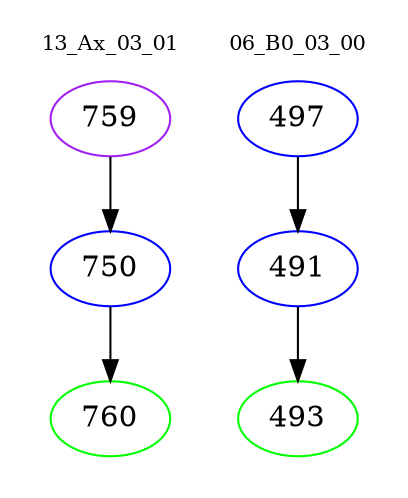 digraph{
subgraph cluster_0 {
color = white
label = "13_Ax_03_01";
fontsize=10;
T0_759 [label="759", color="purple"]
T0_759 -> T0_750 [color="black"]
T0_750 [label="750", color="blue"]
T0_750 -> T0_760 [color="black"]
T0_760 [label="760", color="green"]
}
subgraph cluster_1 {
color = white
label = "06_B0_03_00";
fontsize=10;
T1_497 [label="497", color="blue"]
T1_497 -> T1_491 [color="black"]
T1_491 [label="491", color="blue"]
T1_491 -> T1_493 [color="black"]
T1_493 [label="493", color="green"]
}
}
